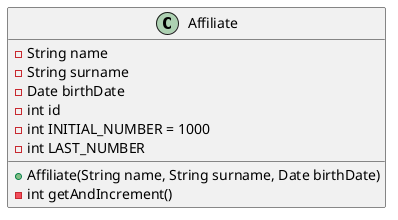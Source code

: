 @startuml
class Affiliate{
    - String name
    - String surname
    - Date birthDate
    - int id
    - int INITIAL_NUMBER = 1000
    - int LAST_NUMBER
    + Affiliate(String name, String surname, Date birthDate)
    - int getAndIncrement()
}
@enduml